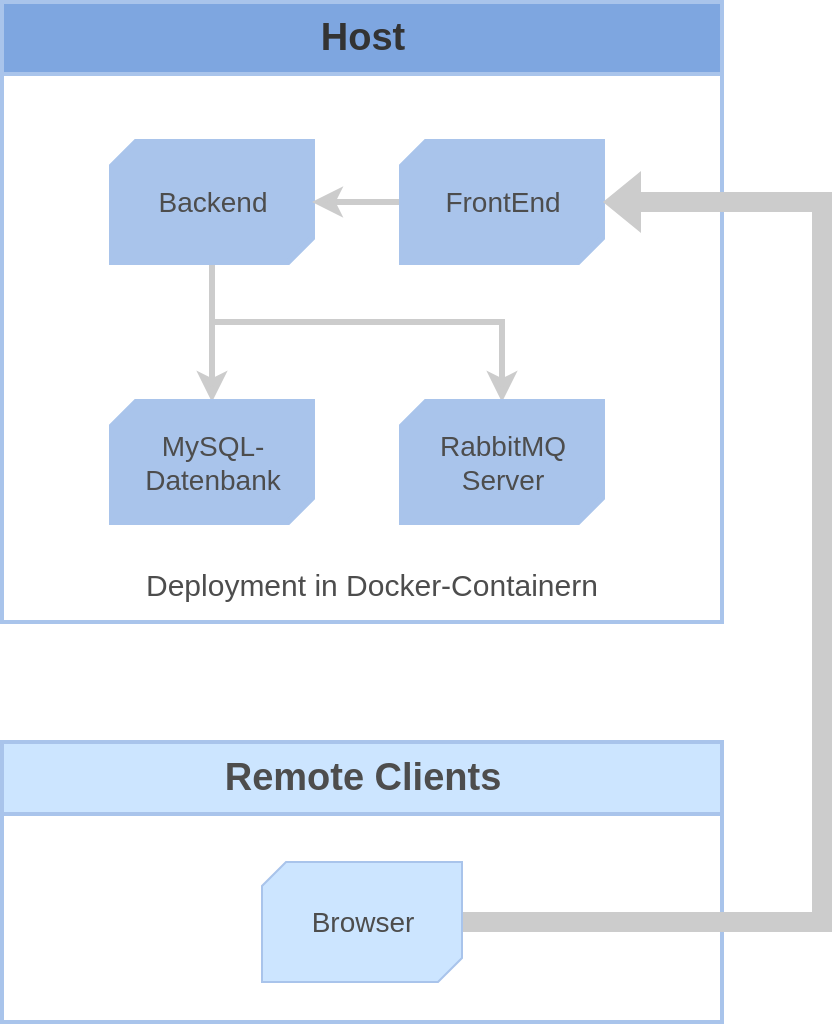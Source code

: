 <mxfile version="12.1.3" type="device" pages="1"><diagram id="jtsfI8Nx466qqU9YgUlM" name="Page-1"><mxGraphModel dx="2258" dy="1814" grid="1" gridSize="10" guides="1" tooltips="1" connect="1" arrows="1" fold="1" page="1" pageScale="1" pageWidth="850" pageHeight="1100" math="0" shadow="0"><root><mxCell id="0"/><mxCell id="1" parent="0"/><mxCell id="4i0TSLDC1HRoCV71T-5F-17" value="Host" style="swimlane;html=1;startSize=36;horizontal=1;containerType=tree;strokeWidth=2;fillColor=#7EA6E0;strokeColor=#A9C4EB;fontSize=19;fontColor=#333333;" vertex="1" parent="1"><mxGeometry width="360" height="310" as="geometry"/></mxCell><mxCell id="4i0TSLDC1HRoCV71T-5F-18" style="edgeStyle=orthogonalEdgeStyle;rounded=0;orthogonalLoop=1;jettySize=auto;html=1;exitX=0.5;exitY=1;exitDx=0;exitDy=0;exitPerimeter=0;entryX=0.5;entryY=0;entryDx=0;entryDy=0;entryPerimeter=0;fontSize=19;strokeColor=#CCCCCC;strokeWidth=3;" edge="1" parent="4i0TSLDC1HRoCV71T-5F-17" source="4i0TSLDC1HRoCV71T-5F-20" target="4i0TSLDC1HRoCV71T-5F-23"><mxGeometry relative="1" as="geometry"/></mxCell><mxCell id="4i0TSLDC1HRoCV71T-5F-19" style="edgeStyle=orthogonalEdgeStyle;rounded=0;orthogonalLoop=1;jettySize=auto;html=1;entryX=0.5;entryY=0;entryDx=0;entryDy=0;entryPerimeter=0;fontSize=19;strokeColor=#CCCCCC;strokeWidth=3;" edge="1" parent="4i0TSLDC1HRoCV71T-5F-17" target="4i0TSLDC1HRoCV71T-5F-24"><mxGeometry relative="1" as="geometry"><mxPoint x="105" y="130" as="sourcePoint"/><Array as="points"><mxPoint x="105" y="160"/><mxPoint x="250" y="160"/></Array></mxGeometry></mxCell><mxCell id="4i0TSLDC1HRoCV71T-5F-20" value="Backend" style="verticalLabelPosition=middle;verticalAlign=middle;html=1;shape=mxgraph.basic.diag_snip_rect;dx=6;strokeWidth=3;fillColor=#A9C4EB;fontSize=14;strokeColor=#A9C4EB;gradientColor=none;labelPosition=center;align=center;fontColor=#4D4D4D;" vertex="1" parent="4i0TSLDC1HRoCV71T-5F-17"><mxGeometry x="55" y="70" width="100" height="60" as="geometry"/></mxCell><mxCell id="4i0TSLDC1HRoCV71T-5F-21" style="edgeStyle=orthogonalEdgeStyle;rounded=0;orthogonalLoop=1;jettySize=auto;html=1;exitX=0;exitY=0.5;exitDx=0;exitDy=0;exitPerimeter=0;entryX=1;entryY=0.5;entryDx=0;entryDy=0;entryPerimeter=0;fontSize=19;strokeColor=#CCCCCC;strokeWidth=3;" edge="1" parent="4i0TSLDC1HRoCV71T-5F-17" source="4i0TSLDC1HRoCV71T-5F-22" target="4i0TSLDC1HRoCV71T-5F-20"><mxGeometry relative="1" as="geometry"/></mxCell><mxCell id="4i0TSLDC1HRoCV71T-5F-22" value="FrontEnd" style="verticalLabelPosition=middle;verticalAlign=middle;html=1;shape=mxgraph.basic.diag_snip_rect;dx=6;strokeWidth=3;fillColor=#A9C4EB;fontSize=14;strokeColor=#A9C4EB;gradientColor=none;labelPosition=center;align=center;fontColor=#4D4D4D;" vertex="1" parent="4i0TSLDC1HRoCV71T-5F-17"><mxGeometry x="200" y="70" width="100" height="60" as="geometry"/></mxCell><mxCell id="4i0TSLDC1HRoCV71T-5F-23" value="MySQL-&lt;br&gt;Datenbank" style="verticalLabelPosition=middle;verticalAlign=middle;html=1;shape=mxgraph.basic.diag_snip_rect;dx=6;strokeWidth=3;fillColor=#A9C4EB;fontSize=14;strokeColor=#A9C4EB;gradientColor=none;labelPosition=center;align=center;fontColor=#4D4D4D;" vertex="1" parent="4i0TSLDC1HRoCV71T-5F-17"><mxGeometry x="55" y="200" width="100" height="60" as="geometry"/></mxCell><mxCell id="4i0TSLDC1HRoCV71T-5F-24" value="RabbitMQ&lt;br&gt;Server" style="verticalLabelPosition=middle;verticalAlign=middle;html=1;shape=mxgraph.basic.diag_snip_rect;dx=6;strokeWidth=3;fillColor=#A9C4EB;fontSize=14;strokeColor=#A9C4EB;gradientColor=none;labelPosition=center;align=center;fontColor=#4D4D4D;" vertex="1" parent="4i0TSLDC1HRoCV71T-5F-17"><mxGeometry x="200" y="200" width="100" height="60" as="geometry"/></mxCell><mxCell id="4i0TSLDC1HRoCV71T-5F-25" value="Deployment in Docker-Containern&amp;nbsp;" style="text;html=1;resizable=0;points=[];autosize=1;align=left;verticalAlign=top;spacingTop=-4;fontSize=15;fontColor=#4D4D4D;" vertex="1" parent="4i0TSLDC1HRoCV71T-5F-17"><mxGeometry x="70" y="280" width="310" height="20" as="geometry"/></mxCell><mxCell id="4i0TSLDC1HRoCV71T-5F-26" value="Remote Clients" style="swimlane;html=1;startSize=36;horizontal=1;containerType=tree;strokeWidth=2;fillColor=#cce5ff;strokeColor=#A9C4EB;fontSize=19;fontColor=#4D4D4D;" vertex="1" parent="1"><mxGeometry y="370" width="360" height="140" as="geometry"/></mxCell><mxCell id="4i0TSLDC1HRoCV71T-5F-27" value="Browser" style="verticalLabelPosition=middle;verticalAlign=middle;html=1;shape=mxgraph.basic.diag_snip_rect;dx=6;strokeWidth=1;fillColor=#cce5ff;fontSize=14;strokeColor=#A9C4EB;labelPosition=center;align=center;fontColor=#4D4D4D;" vertex="1" parent="4i0TSLDC1HRoCV71T-5F-26"><mxGeometry x="130" y="60" width="100" height="60" as="geometry"/></mxCell><mxCell id="4i0TSLDC1HRoCV71T-5F-28" style="edgeStyle=orthogonalEdgeStyle;rounded=0;orthogonalLoop=1;jettySize=auto;html=1;exitX=1;exitY=0.5;exitDx=0;exitDy=0;exitPerimeter=0;fontSize=15;entryX=1;entryY=0.5;entryDx=0;entryDy=0;entryPerimeter=0;shape=flexArrow;fillColor=#CCCCCC;strokeColor=none;fontColor=#CCCCCC;" edge="1" parent="1" source="4i0TSLDC1HRoCV71T-5F-27" target="4i0TSLDC1HRoCV71T-5F-22"><mxGeometry relative="1" as="geometry"><mxPoint x="430" y="90" as="targetPoint"/><Array as="points"><mxPoint x="410" y="460"/><mxPoint x="410" y="100"/></Array></mxGeometry></mxCell></root></mxGraphModel></diagram></mxfile>